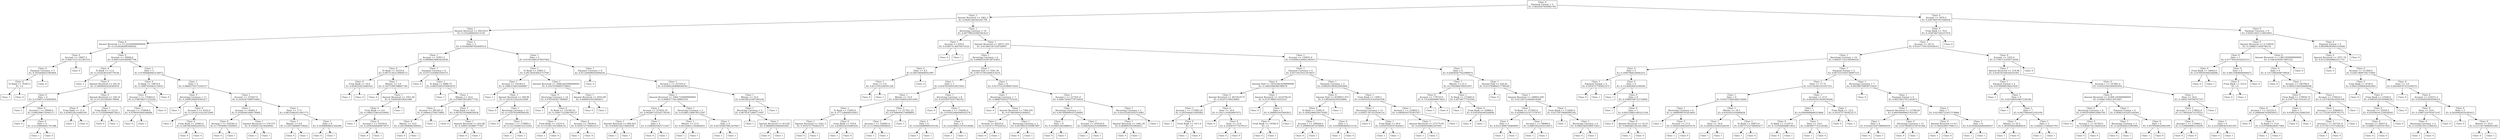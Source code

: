 digraph DecisionTree {
	rankdir=TD;
	node [shape=box];
	2486933058224 [label="Class: 0
Payment Format = 3
IG: 0.4629507954985749"];
	2485536004304 [label="Class: 1
Amount Received <= 2862.2
IG: 0.04261266343261794"];
	2486933058224 -> 2485536004304;
	2485536008864 [label="Class: 1
Amount Received <= 394.9225
IG: 0.1552484056513136"];
	2485536004304 -> 2485536008864;
	2485536007232 [label="Class: 0
Amount Received <= 57.222500000000004
IG: 0.15536282891646502"];
	2485536008864 -> 2485536007232;
	2485536001040 [label="Class: 0
Account <= 19607.5
IG: 0.06473121351281555"];
	2485536007232 -> 2485536001040;
	2485536004256 [label="Class: 0
Payment Currency = 3
IG: 0.2935644431995964"];
	2485536001040 -> 2485536004256;
	2486635901712 [label="Class: 0
To Bank <= 76383.5
IG: 1.0"];
	2485536004256 -> 2486635901712;
	2485536012224 [label="Class: 1
"];
	2486635901712 -> 2485536012224;
	2485535999504 [label="Class: 0
"];
	2486635901712 -> 2485535999504;
	2485480779024 [label="Class: 0
"];
	2485536004256 -> 2485480779024;
	2485536012128 [label="Class: 0
"];
	2485536001040 -> 2485536012128;
	2485536005072 [label="Class: 0
Account <= 39446.0
IG: 0.06912201000987794"];
	2485536007232 -> 2485536005072;
	2485536010784 [label="Class: 0
To Bank <= 11.0
IG: 0.14356381030770538"];
	2485536005072 -> 2485536010784;
	2485525938768 [label="Class: 1
"];
	2485536010784 -> 2485525938768;
	2485525944048 [label="Class: 0
Amount Received <= 291.91
IG: 0.10690042226583918"];
	2485536010784 -> 2485525944048;
	2485536002000 [label="Class: 0
Date = 0
IG: 0.1104071518093856"];
	2485525944048 -> 2485536002000;
	2485536007904 [label="Class: 1
"];
	2485536002000 -> 2485536007904;
	2485536007616 [label="Class: 0
Account.1 <= 39009.0
IG: 0.0662996735043117"];
	2485536002000 -> 2485536007616;
	2485536008768 [label="Class: 0
"];
	2485536007616 -> 2485536008768;
	2485536002768 [label="Class: 0
Date = 4
IG: 0.21229006661701388"];
	2485536007616 -> 2485536002768;
	2485536000464 [label="Class: 1
"];
	2485536002768 -> 2485536000464;
	2485536009680 [label="Class: 0
"];
	2485536002768 -> 2485536009680;
	2485536004544 [label="Class: 0
Amount Received <= 330.14
IG: 0.31132339290178046"];
	2485525944048 -> 2485536004544;
	2485536005456 [label="Class: 0
From Bank <= 11.0
IG: 0.6500224216483541"];
	2485536004544 -> 2485536005456;
	2485535999168 [label="Class: 1
"];
	2485536005456 -> 2485535999168;
	2485536002480 [label="Class: 0
"];
	2485536005456 -> 2485536002480;
	2485536007136 [label="Class: 1
From Bank <= 513.0
IG: 0.7219280948873623"];
	2485536004544 -> 2485536007136;
	2485536008816 [label="Class: 0
"];
	2485536007136 -> 2485536008816;
	2485536008912 [label="Class: 1
"];
	2485536007136 -> 2485536008912;
	2485536003632 [label="Class: 1
Date = 3
IG: 0.07494868463136972"];
	2485536005072 -> 2485536003632;
	2485536005120 [label="Class: 0
To Bank <= 19874.0
IG: 0.19087450462110933"];
	2485536003632 -> 2485536005120;
	2485536010736 [label="Class: 0
Account.1 <= 176463.0
IG: 0.3788788371352292"];
	2485536005120 -> 2485536010736;
	2485536003824 [label="Class: 1
Account <= 118904.0
IG: 0.9709505944546686"];
	2485536010736 -> 2485536003824;
	2485524207344 [label="Class: 0
"];
	2485536003824 -> 2485524207344;
	2485524204896 [label="Class: 1
"];
	2485536003824 -> 2485524204896;
	2485524207824 [label="Class: 0
"];
	2485536010736 -> 2485524207824;
	2485536013904 [label="Class: 0
"];
	2485536005120 -> 2485536013904;
	2485536004640 [label="Class: 1
Date = 5
IG: 0.08662750175242517"];
	2485536003632 -> 2485536004640;
	2485524212960 [label="Class: 0
Receiving Currency = 11
IG: 0.18905266854301617"];
	2485536004640 -> 2485524212960;
	2485524204080 [label="Class: 1
"];
	2485524212960 -> 2485524204080;
	2485524210992 [label="Class: 0
Account.1 <= 9332.0
IG: 0.12414133222412949"];
	2485524212960 -> 2485524210992;
	2485524208352 [label="Class: 1
"];
	2485524210992 -> 2485524208352;
	2485524206624 [label="Class: 0
From Bank <= 29383.0
IG: 0.10019630042205552"];
	2485524210992 -> 2485524206624;
	2485524201584 [label="Class: 0
"];
	2485524206624 -> 2485524201584;
	2485524209264 [label="Class: 0
"];
	2485524206624 -> 2485524209264;
	2485524215504 [label="Class: 1
Account <= 153437.0
IG: 0.1034547596975064"];
	2485536004640 -> 2485524215504;
	2485524209408 [label="Class: 1
Account <= 65601.5
IG: 0.10382661408178484"];
	2485524215504 -> 2485524209408;
	2485524214160 [label="Class: 0
Account.1 <= 192581.0
IG: 0.7793498372920851"];
	2485524209408 -> 2485524214160;
	2485524214832 [label="Class: 0
"];
	2485524214160 -> 2485524214832;
	2485524203792 [label="Class: 1
"];
	2485524214160 -> 2485524203792;
	2485524207248 [label="Class: 1
Amount Received <= 276.575
IG: 0.19269110218428942"];
	2485524209408 -> 2485524207248;
	2485536000272 [label="Class: 1
"];
	2485524207248 -> 2485536000272;
	2485536013328 [label="Class: 1
"];
	2485524207248 -> 2485536013328;
	2485524208304 [label="Class: 1
Hour <= 17.0
IG: 0.08333462912497175"];
	2485524215504 -> 2485524208304;
	2485524208592 [label="Class: 1
Minute <= 0.0
IG: 0.1207548980710626"];
	2485524208304 -> 2485524208592;
	2485524213392 [label="Class: 0
"];
	2485524208592 -> 2485524213392;
	2485524211280 [label="Class: 1
"];
	2485524208592 -> 2485524211280;
	2485524202256 [label="Class: 1
Date = 8
IG: 0.31668908831502096"];
	2485524208304 -> 2485524202256;
	2485524215456 [label="Class: 0
"];
	2485524202256 -> 2485524215456;
	2485524212672 [label="Class: 1
"];
	2485524202256 -> 2485524212672;
	2485536013616 [label="Class: 1
Date = 5
IG: 0.016492087620449514"];
	2485536008864 -> 2485536013616;
	2485524209888 [label="Class: 1
Account <= 52951.5
IG: 0.08006634863616036"];
	2485536013616 -> 2485524209888;
	2485524214736 [label="Class: 0
To Bank <= 16224.0
IG: 0.08751342129069573"];
	2485524209888 -> 2485524214736;
	2485524207440 [label="Class: 0
From Bank <= 10.0
IG: 0.6500224216483541"];
	2485524214736 -> 2485524207440;
	2485524214256 [label="Class: 1
"];
	2485524207440 -> 2485524214256;
	2485524207680 [label="Class: 0
"];
	2485524207440 -> 2485524207680;
	2485524208112 [label="Class: 1
Minute <= 5.0
IG: 0.16371990788847746"];
	2485524214736 -> 2485524208112;
	2485524205424 [label="Class: 0
"];
	2485524208112 -> 2485524205424;
	2485524214976 [label="Class: 1
Amount Received <= 1951.69
IG: 0.1920058354921066"];
	2485524208112 -> 2485524214976;
	2485524212240 [label="Class: 0
From Bank <= 4.0
IG: 0.10803154614559995"];
	2485524214976 -> 2485524212240;
	2485524208016 [label="Class: 1
"];
	2485524212240 -> 2485524208016;
	2485524206528 [label="Class: 0
Account.1 <= 93318.0
IG: 0.22943684069673975"];
	2485524212240 -> 2485524206528;
	2485524209312 [label="Class: 0
"];
	2485524206528 -> 2485524209312;
	2485524214352 [label="Class: 1
"];
	2485524206528 -> 2485524214352;
	2485524217088 [label="Class: 1
"];
	2485524214976 -> 2485524217088;
	2485524210704 [label="Class: 1
Payment Currency = 6
IG: 0.07572204801050375"];
	2485524209888 -> 2485524210704;
	2485524207392 [label="Class: 0
"];
	2485524210704 -> 2485524207392;
	2485524217760 [label="Class: 1
To Bank <= 8080.75
IG: 0.08555001070903478"];
	2485524210704 -> 2485524217760;
	2485524211616 [label="Class: 1
"];
	2485524217760 -> 2485524211616;
	2485524210464 [label="Class: 1
Minute <= 24.0
IG: 0.07006780184577743"];
	2485524217760 -> 2485524210464;
	2485524216320 [label="Class: 1
Account <= 281581.0
IG: 0.2488423794274881"];
	2485524210464 -> 2485524216320;
	2485524206816 [label="Class: 0
Minute <= 10.0
IG: 0.2812908992306925"];
	2485524216320 -> 2485524206816;
	2485524207968 [label="Class: 0
"];
	2485524206816 -> 2485524207968;
	2485524217232 [label="Class: 1
"];
	2485524206816 -> 2485524217232;
	2485524214448 [label="Class: 1
"];
	2485524216320 -> 2485524214448;
	2485524213968 [label="Class: 1
From Bank <= 16.0
IG: 0.08782105948656438"];
	2485524210464 -> 2485524213968;
	2485524214592 [label="Class: 0
"];
	2485524213968 -> 2485524214592;
	2485524216992 [label="Class: 1
Amount Received <= 452.08
IG: 0.10091145986777567"];
	2485524213968 -> 2485524216992;
	2485524209984 [label="Class: 0
"];
	2485524216992 -> 2485524209984;
	2485524205520 [label="Class: 1
"];
	2485524216992 -> 2485524205520;
	2485524211424 [label="Class: 1
Date = 3
IG: 0.013619481979037062"];
	2485536013616 -> 2485524211424;
	2485524216080 [label="Class: 1
To Bank <= 22801.5
IG: 0.09130503043715799"];
	2485524211424 -> 2485524216080;
	2485524206336 [label="Class: 1
Account <= 143363.5
IG: 0.10803154614560007"];
	2485524216080 -> 2485524206336;
	2485524214208 [label="Class: 1
"];
	2485524206336 -> 2485524214208;
	2485524205472 [label="Class: 1
Amount Received <= 569.96
IG: 0.12414133222412949"];
	2485524206336 -> 2485524205472;
	2485524204992 [label="Class: 0
"];
	2485524205472 -> 2485524204992;
	2485524204464 [label="Class: 1
Receiving Currency = 12
IG: 0.1524781698580544"];
	2485524205472 -> 2485524204464;
	2485524216944 [label="Class: 0
"];
	2485524204464 -> 2485524216944;
	2485524213536 [label="Class: 1
Account.1 <= 174983.5
IG: 0.12115608152133561"];
	2485524204464 -> 2485524213536;
	2485524203840 [label="Class: 1
"];
	2485524213536 -> 2485524203840;
	2485524206192 [label="Class: 1
"];
	2485524213536 -> 2485524206192;
	2485524202688 [label="Class: 1
Amount Received <= 2006.6625000000001
IG: 0.10370169605734825"];
	2485524216080 -> 2485524202688;
	2485524209456 [label="Class: 0
Receiving Currency = 14
IG: 0.0701045817449687"];
	2485524202688 -> 2485524209456;
	2485524207584 [label="Class: 1
"];
	2485524209456 -> 2485524207584;
	2485524217328 [label="Class: 0
To Bank <= 116764.25
IG: 0.10947722288769157"];
	2485524209456 -> 2485524217328;
	2485524210848 [label="Class: 1
From Bank <= 15231.0
IG: 0.13118511915064135"];
	2485524217328 -> 2485524210848;
	2485524211664 [label="Class: 1
"];
	2485524210848 -> 2485524211664;
	2485524216416 [label="Class: 0
"];
	2485524210848 -> 2485524216416;
	2485524208880 [label="Class: 0
Account <= 70639.0
IG: 0.5916727785823275"];
	2485524217328 -> 2485524208880;
	2485524205280 [label="Class: 1
"];
	2485524208880 -> 2485524205280;
	2485524217616 [label="Class: 0
"];
	2485524208880 -> 2485524217616;
	2485524208736 [label="Class: 1
Amount Received <= 2032.98
IG: 0.4689955935892812"];
	2485524202688 -> 2485524208736;
	2485524204512 [label="Class: 0
"];
	2485524208736 -> 2485524204512;
	2485524211376 [label="Class: 1
"];
	2485524208736 -> 2485524211376;
	2485524207104 [label="Class: 1
Payment Currency = 8
IG: 0.011260496924494434"];
	2485524211424 -> 2485524207104;
	2485524210800 [label="Class: 0
"];
	2485524207104 -> 2485524210800;
	2485524217664 [label="Class: 1
Account.1 <= 227255.0
IG: 0.010092269688540545"];
	2485524207104 -> 2485524217664;
	2485524207488 [label="Class: 1
Amount Received <= 1064.7250000000001
IG: 0.009057734138902318"];
	2485524217664 -> 2485524207488;
	2485524208208 [label="Class: 1
Account <= 231835.25
IG: 0.042887332545730183"];
	2485524207488 -> 2485524208208;
	2485524210752 [label="Class: 1
Amount Received <= 882.625
IG: 0.05492182274802038"];
	2485524208208 -> 2485524210752;
	2485524213344 [label="Class: 1
"];
	2485524210752 -> 2485524213344;
	2485524207008 [label="Class: 1
"];
	2485524210752 -> 2485524207008;
	2485524216800 [label="Class: 1
Date = 4
IG: 0.15085625925711657"];
	2485524208208 -> 2485524216800;
	2485524207776 [label="Class: 0
"];
	2485524216800 -> 2485524207776;
	2485524213008 [label="Class: 1
"];
	2485524216800 -> 2485524213008;
	2485524210368 [label="Class: 1
Receiving Currency = 3
IG: 0.014861148878512587"];
	2485524207488 -> 2485524210368;
	2485524205568 [label="Class: 1
Minute <= 27.0
IG: 0.041244611105064055"];
	2485524210368 -> 2485524205568;
	2485524211808 [label="Class: 1
"];
	2485524205568 -> 2485524211808;
	2485524215888 [label="Class: 1
"];
	2485524205568 -> 2485524215888;
	2485524209360 [label="Class: 1
Date = 4
IG: 0.027034479812479417"];
	2485524210368 -> 2485524209360;
	2485524212576 [label="Class: 1
"];
	2485524209360 -> 2485524212576;
	2485524215744 [label="Class: 1
"];
	2485524209360 -> 2485524215744;
	2485524214784 [label="Class: 1
Minute <= 33.0
IG: 0.04108251087285236"];
	2485524217664 -> 2485524214784;
	2485524204944 [label="Class: 1
Receiving Currency = 3
IG: 0.06791472460771097"];
	2485524214784 -> 2485524204944;
	2485524215936 [label="Class: 1
"];
	2485524204944 -> 2485524215936;
	2485524210176 [label="Class: 1
Amount Received <= 413.82
IG: 0.06864925966493385"];
	2485524204944 -> 2485524210176;
	2485524216176 [label="Class: 0
"];
	2485524210176 -> 2485524216176;
	2485524202448 [label="Class: 1
"];
	2485524210176 -> 2485524202448;
	2485524201536 [label="Class: 1
"];
	2485524214784 -> 2485524201536;
	2485536000416 [label="Class: 1
Receiving Currency = 14
IG: 0.007788325845581423"];
	2485536004304 -> 2485536000416;
	2485524206912 [label="Class: 1
Account <= 659.0
IG: 0.034073136076475524"];
	2485536000416 -> 2485524206912;
	2485524201968 [label="Class: 0
"];
	2485524206912 -> 2485524201968;
	2485524215168 [label="Class: 1
"];
	2485524206912 -> 2485524215168;
	2485524207632 [label="Class: 1
Amount Received <= 26511.555
IG: 0.013961547329728097"];
	2485536000416 -> 2485524207632;
	2485524217568 [label="Class: 1
Receiving Currency = 4
IG: 0.006853538728723851"];
	2485524207632 -> 2485524217568;
	2485524215696 [label="Class: 0
Hour <= 8.5
IG: 0.5487949406953987"];
	2485524217568 -> 2485524215696;
	2485524213776 [label="Class: 1
Hour <= 2.0
IG: 0.8112781244591328"];
	2485524215696 -> 2485524213776;
	2485524208976 [label="Class: 0
"];
	2485524213776 -> 2485524208976;
	2485524215216 [label="Class: 1
"];
	2485524213776 -> 2485524215216;
	2485524211328 [label="Class: 0
"];
	2485524215696 -> 2485524211328;
	2485524211040 [label="Class: 1
Amount Paid <= 5041.34
IG: 0.007373955606319316"];
	2485524217568 -> 2485524211040;
	2485524206768 [label="Class: 1
Date = 3
IG: 0.016783349310615925"];
	2485524211040 -> 2485524206768;
	2485524203360 [label="Class: 1
Minute <= 15.0
IG: 0.06135089323011045"];
	2485524206768 -> 2485524203360;
	2485524217520 [label="Class: 1
To Bank <= 15695.0
IG: 0.3771240690105857"];
	2485524203360 -> 2485524217520;
	2485524208400 [label="Class: 1
Amount Received <= 3161.3
IG: 0.5916727785823275"];
	2485524217520 -> 2485524208400;
	2485520957344 [label="Class: 0
"];
	2485524208400 -> 2485520957344;
	2485520954032 [label="Class: 1
"];
	2485524208400 -> 2485520954032;
	2485524211952 [label="Class: 0
From Bank <= 210.0
IG: 0.6500224216483541"];
	2485524217520 -> 2485524211952;
	2485524210656 [label="Class: 1
"];
	2485524211952 -> 2485524210656;
	2485524214928 [label="Class: 0
"];
	2485524211952 -> 2485524214928;
	2485524206960 [label="Class: 1
Account.1 <= 217421.25
IG: 0.07686904176688891"];
	2485524203360 -> 2485524206960;
	2485524212144 [label="Class: 1
Account.1 <= 142681.0
IG: 0.1113964330044035"];
	2485524206960 -> 2485524212144;
	2485524213920 [label="Class: 1
"];
	2485524212144 -> 2485524213920;
	2485524211712 [label="Class: 1
"];
	2485524212144 -> 2485524211712;
	2485524205088 [label="Class: 1
"];
	2485524206960 -> 2485524205088;
	2485524209792 [label="Class: 1
Receiving Currency = 8
IG: 0.01635979347760702"];
	2485524206768 -> 2485524209792;
	2485524207872 [label="Class: 0
"];
	2485524209792 -> 2485524207872;
	2485524204608 [label="Class: 1
Account.1 <= 154492.0
IG: 0.010432866949565578"];
	2485524209792 -> 2485524204608;
	2485524202736 [label="Class: 1
Date = 6
IG: 0.01634889809335144"];
	2485524204608 -> 2485524202736;
	2485524212336 [label="Class: 1
"];
	2485524202736 -> 2485524212336;
	2485524202064 [label="Class: 1
"];
	2485524202736 -> 2485524202064;
	2485524213728 [label="Class: 1
Date = 4
IG: 0.021898315070314006"];
	2485524204608 -> 2485524213728;
	2485524213632 [label="Class: 1
"];
	2485524213728 -> 2485524213632;
	2485524205904 [label="Class: 1
"];
	2485524213728 -> 2485524205904;
	2485524214112 [label="Class: 1
Date = 0
IG: 0.013751255084075459"];
	2485524211040 -> 2485524214112;
	2485524203744 [label="Class: 1
Receiving Currency = 7
IG: 0.06807458357703144"];
	2485524214112 -> 2485524203744;
	2486938092688 [label="Class: 0
"];
	2485524203744 -> 2486938092688;
	2486938094416 [label="Class: 1
Amount Received <= 7360.505
IG: 0.07380566933564925"];
	2485524203744 -> 2486938094416;
	2486938103488 [label="Class: 1
Account <= 40235.0
IG: 0.5167471797624552"];
	2486938094416 -> 2486938103488;
	2486938104352 [label="Class: 0
"];
	2486938103488 -> 2486938104352;
	2486938101520 [label="Class: 1
"];
	2486938103488 -> 2486938101520;
	2486938100560 [label="Class: 1
Receiving Currency = 1
IG: 0.06768331592987897"];
	2486938094416 -> 2486938100560;
	2486938105456 [label="Class: 0
"];
	2486938100560 -> 2486938105456;
	2486938091584 [label="Class: 1
"];
	2486938100560 -> 2486938091584;
	2486938105936 [label="Class: 1
Account.1 <= 217431.0
IG: 0.008170565779710454"];
	2485524214112 -> 2486938105936;
	2486938096192 [label="Class: 1
Receiving Currency = 1
IG: 0.007404909101528995"];
	2486938105936 -> 2486938096192;
	2486938101136 [label="Class: 1
Date = 9
IG: 0.3539651081888912"];
	2486938096192 -> 2486938101136;
	2486938102144 [label="Class: 0
"];
	2486938101136 -> 2486938102144;
	2486938105600 [label="Class: 1
"];
	2486938101136 -> 2486938105600;
	2486938104304 [label="Class: 1
Account <= 203216.0
IG: 0.006292652142969091"];
	2486938096192 -> 2486938104304;
	2486938101952 [label="Class: 1
"];
	2486938104304 -> 2486938101952;
	2486938105120 [label="Class: 1
"];
	2486938104304 -> 2486938105120;
	2486938098496 [label="Class: 1
Receiving Currency = 1
IG: 0.014332443205513083"];
	2486938105936 -> 2486938098496;
	2486938102480 [label="Class: 1
Amount Received <= 5461.26
IG: 0.4689955935892812"];
	2486938098496 -> 2486938102480;
	2486938106176 [label="Class: 0
"];
	2486938102480 -> 2486938106176;
	2486938101472 [label="Class: 1
"];
	2486938102480 -> 2486938101472;
	2486938099600 [label="Class: 1
"];
	2486938098496 -> 2486938099600;
	2485524214304 [label="Class: 1
Account <= 126931.0
IG: 0.039963230441282915"];
	2485524207632 -> 2485524214304;
	2486938092352 [label="Class: 1
Payment Currency = 0
IG: 0.05719219515476637"];
	2485524214304 -> 2486938092352;
	2486938101664 [label="Class: 0
Amount Paid <= 1816108.0299999998
IG: 0.14841896386788478"];
	2486938092352 -> 2486938101664;
	2486938099936 [label="Class: 0
Amount Received <= 46726.0175
IG: 0.352473789334961"];
	2486938101664 -> 2486938099936;
	2486938103920 [label="Class: 1
Account.1 <= 175983.25
IG: 0.2935644431995964"];
	2486938099936 -> 2486938103920;
	2486938104448 [label="Class: 1
"];
	2486938103920 -> 2486938104448;
	2486938104784 [label="Class: 0
From Bank <= 1411.0
IG: 1.0"];
	2486938103920 -> 2486938104784;
	2486938103392 [label="Class: 1
"];
	2486938104784 -> 2486938103392;
	2486938105072 [label="Class: 0
"];
	2486938104784 -> 2486938105072;
	2486938103584 [label="Class: 0
Hour <= 10.0
IG: 0.15611193058097972"];
	2486938099936 -> 2486938103584;
	2486938104160 [label="Class: 0
"];
	2486938103584 -> 2486938104160;
	2486938105792 [label="Class: 0
Hour <= 13.0
IG: 0.2183875773279127"];
	2486938103584 -> 2486938105792;
	2486938101280 [label="Class: 0
"];
	2486938105792 -> 2486938101280;
	2486938096768 [label="Class: 0
"];
	2486938105792 -> 2486938096768;
	2486938102960 [label="Class: 1
Amount Received <= 2214704.42
IG: 0.25767880510333147"];
	2486938101664 -> 2486938102960;
	2486938104400 [label="Class: 0
"];
	2486938102960 -> 2486938104400;
	2486938105984 [label="Class: 1
Date = 3
IG: 0.2689955935892812"];
	2486938102960 -> 2486938105984;
	2486938107136 [label="Class: 0
From Bank <= 10344.0
IG: 1.0"];
	2486938105984 -> 2486938107136;
	2486938104736 [label="Class: 0
"];
	2486938107136 -> 2486938104736;
	2486938093264 [label="Class: 1
"];
	2486938107136 -> 2486938093264;
	2486938106512 [label="Class: 1
"];
	2486938105984 -> 2486938106512;
	2486938092832 [label="Class: 1
Payment Currency = 3
IG: 0.046591585822083004"];
	2486938092352 -> 2486938092832;
	2486938107664 [label="Class: 0
Amount Paid <= 8100051.075
IG: 0.33824492595034894"];
	2486938092832 -> 2486938107664;
	2486938096480 [label="Class: 0
To Bank <= 12945.0
IG: 0.18562968359574383"];
	2486938107664 -> 2486938096480;
	2486938105888 [label="Class: 1
Account.1 <= 248504.0
IG: 0.2998963911678909"];
	2486938096480 -> 2486938105888;
	2486938104544 [label="Class: 0
"];
	2486938105888 -> 2486938104544;
	2486938106128 [label="Class: 1
"];
	2486938105888 -> 2486938106128;
	2486938103152 [label="Class: 0
Date = 2
IG: 0.4394969869215134"];
	2486938096480 -> 2486938103152;
	2486938107520 [label="Class: 1
"];
	2486938103152 -> 2486938107520;
	2486938106608 [label="Class: 0
"];
	2486938103152 -> 2486938106608;
	2486938107376 [label="Class: 1
"];
	2486938107664 -> 2486938107376;
	2486938102768 [label="Class: 1
From Bank <= 1399.5
IG: 0.030161931424565358"];
	2486938092832 -> 2486938102768;
	2486938103536 [label="Class: 1
Receiving Currency = 13
IG: 0.058217813255934114"];
	2486938102768 -> 2486938103536;
	2486938104928 [label="Class: 0
"];
	2486938103536 -> 2486938104928;
	2486938107568 [label="Class: 1
From Bank <= 20.0
IG: 0.05297650337420423"];
	2486938103536 -> 2486938107568;
	2486938106800 [label="Class: 1
"];
	2486938107568 -> 2486938106800;
	2486938104208 [label="Class: 1
"];
	2486938107568 -> 2486938104208;
	2486938106704 [label="Class: 1
Account.1 <= 218855.5
IG: 0.04090593703937817"];
	2486938102768 -> 2486938106704;
	2486938098688 [label="Class: 1
Amount Received <= 275775.83
IG: 0.035469550862397003"];
	2486938106704 -> 2486938098688;
	2486938105168 [label="Class: 1
"];
	2486938098688 -> 2486938105168;
	2486938107088 [label="Class: 1
"];
	2486938098688 -> 2486938107088;
	2486938105312 [label="Class: 1
"];
	2486938106704 -> 2486938105312;
	2486938102576 [label="Class: 1
Date = 0
IG: 0.028395877622989674"];
	2485524214304 -> 2486938102576;
	2486632939776 [label="Class: 1
Minute <= 21.5
IG: 0.27042866709555957"];
	2486938102576 -> 2486632939776;
	2486632940064 [label="Class: 0
Account <= 178733.0
IG: 0.7219280948873623"];
	2486632939776 -> 2486632940064;
	2486632940112 [label="Class: 1
"];
	2486632940064 -> 2486632940112;
	2486632940832 [label="Class: 0
"];
	2486632940064 -> 2486632940832;
	2486632939632 [label="Class: 1
To Bank <= 115642.0
IG: 0.40746777143542"];
	2486632939776 -> 2486632939632;
	2486632940688 [label="Class: 1
"];
	2486632939632 -> 2486632940688;
	2486632940304 [label="Class: 0
From Bank <= 20486.0
IG: 0.9182958340544896"];
	2486632939632 -> 2486632940304;
	2486632939872 [label="Class: 0
"];
	2486632940304 -> 2486632939872;
	2486632941504 [label="Class: 1
"];
	2486632940304 -> 2486632941504;
	2486632940736 [label="Class: 1
Amount Paid <= 434.02
IG: 0.013740806217799328"];
	2486938102576 -> 2486632940736;
	2486632940784 [label="Class: 0
"];
	2486632940736 -> 2486632940784;
	2486632940592 [label="Class: 1
Amount Received <= 248852.845
IG: 0.011207519444014546"];
	2486632940736 -> 2486632940592;
	2486632942272 [label="Class: 1
To Bank <= 137493.0
IG: 0.020683221977378707"];
	2486632940592 -> 2486632942272;
	2486632940928 [label="Class: 1
Date = 3
IG: 0.05213698729469993"];
	2486632942272 -> 2486632940928;
	2486632940208 [label="Class: 1
"];
	2486632940928 -> 2486632940208;
	2486632941360 [label="Class: 1
"];
	2486632940928 -> 2486632941360;
	2486632942608 [label="Class: 1
Account.1 <= 98908.0
IG: 0.08833922416319473"];
	2486632942272 -> 2486632942608;
	2486632941312 [label="Class: 1
"];
	2486632942608 -> 2486632941312;
	2486632943136 [label="Class: 1
"];
	2486632942608 -> 2486632943136;
	2486632941888 [label="Class: 1
From Bank <= 112685.0
IG: 0.03739759066995392"];
	2486632940592 -> 2486632941888;
	2486632942416 [label="Class: 1
"];
	2486632941888 -> 2486632942416;
	2486632940880 [label="Class: 1
Receiving Currency = 6
IG: 0.09823465589471853"];
	2486632941888 -> 2486632940880;
	2486632942800 [label="Class: 0
"];
	2486632940880 -> 2486632942800;
	2486632940496 [label="Class: 1
"];
	2486632940880 -> 2486632940496;
	2485536012416 [label="Class: 0
Account <= 5876.5
IG: 0.22879497915568436"];
	2486933058224 -> 2485536012416;
	2486632942464 [label="Class: 0
From Bank <= 70.0
IG: 0.14587467545237476"];
	2485536012416 -> 2486632942464;
	2486632943376 [label="Class: 1
Account <= 247.0
IG: 0.010177391325938312"];
	2486632942464 -> 2486632943376;
	2486632941120 [label="Class: 1
Receiving Currency = 10
IG: 0.006217142140299559"];
	2486632943376 -> 2486632941120;
	2486632943184 [label="Class: 0
Date = 5
IG: 0.10947864536042251"];
	2486632941120 -> 2486632943184;
	2486632943232 [label="Class: 1
Payment Format = 4
IG: 0.5916727785823275"];
	2486632943184 -> 2486632943232;
	2486632939824 [label="Class: 0
"];
	2486632943232 -> 2486632939824;
	2486632941408 [label="Class: 1
"];
	2486632943232 -> 2486632941408;
	2486632941168 [label="Class: 0
Date = 6
IG: 0.13146028453189385"];
	2486632943184 -> 2486632941168;
	2486632943568 [label="Class: 1
"];
	2486632941168 -> 2486632943568;
	2486632943088 [label="Class: 0
Date = 8
IG: 0.10900784723716894"];
	2486632941168 -> 2486632943088;
	2486632944240 [label="Class: 1
"];
	2486632943088 -> 2486632944240;
	2486632944288 [label="Class: 0
Date = 1
IG: 0.062338851485221336"];
	2486632943088 -> 2486632944288;
	2486632944720 [label="Class: 0
"];
	2486632944288 -> 2486632944720;
	2486632942896 [label="Class: 0
Amount Received <= 14.53
IG: 0.06644812053413462"];
	2486632944288 -> 2486632942896;
	2486632941744 [label="Class: 1
"];
	2486632942896 -> 2486632941744;
	2486632944384 [label="Class: 0
"];
	2486632942896 -> 2486632944384;
	2486632941072 [label="Class: 1
Payment Format = 2
IG: 0.0072557020736897515"];
	2486632941120 -> 2486632941072;
	2486632943856 [label="Class: 1
Hour <= 17.75
IG: 0.01192401351037331"];
	2486632941072 -> 2486632943856;
	2486632945632 [label="Class: 1
Date = 0
IG: 0.016775681066118264"];
	2486632943856 -> 2486632945632;
	2486632942944 [label="Class: 1
Receiving Currency = 6
IG: 0.14886990701819403"];
	2486632945632 -> 2486632942944;
	2486632942128 [label="Class: 1
"];
	2486632942944 -> 2486632942128;
	2486632941552 [label="Class: 0
Account <= 27.0
IG: 0.16041636652019176"];
	2486632942944 -> 2486632941552;
	2486632944000 [label="Class: 1
"];
	2486632941552 -> 2486632944000;
	2486632945296 [label="Class: 0
"];
	2486632941552 -> 2486632945296;
	2486632941456 [label="Class: 1
Minute <= 39.5
IG: 0.0162933250480658"];
	2486632945632 -> 2486632941456;
	2486632944432 [label="Class: 1
Hour <= 14.0
IG: 0.02692555063328239"];
	2486632941456 -> 2486632944432;
	2486632946592 [label="Class: 1
"];
	2486632944432 -> 2486632946592;
	2486632942656 [label="Class: 1
"];
	2486632944432 -> 2486632942656;
	2486632941600 [label="Class: 1
To Bank <= 20872.0
IG: 0.06737232748902477"];
	2486632941456 -> 2486632941600;
	2486632942032 [label="Class: 1
"];
	2486632941600 -> 2486632942032;
	2486632944816 [label="Class: 0
"];
	2486632941600 -> 2486632944816;
	2486632944192 [label="Class: 1
Account <= 27.0
IG: 0.042493913828530294"];
	2486632943856 -> 2486632944192;
	2486632942560 [label="Class: 1
Date = 1
IG: 0.03844688484323866"];
	2486632944192 -> 2486632942560;
	2486632945824 [label="Class: 0
To Bank <= 11107.0
IG: 0.7219280948873623"];
	2486632942560 -> 2486632945824;
	2486632945584 [label="Class: 0
"];
	2486632945824 -> 2486632945584;
	2486632947168 [label="Class: 1
"];
	2486632945824 -> 2486632947168;
	2486632946064 [label="Class: 1
Hour <= 19.0
IG: 0.0450877723120382"];
	2486632942560 -> 2486632946064;
	2486632944624 [label="Class: 1
"];
	2486632946064 -> 2486632944624;
	2486632943472 [label="Class: 0
"];
	2486632946064 -> 2486632943472;
	2486632942848 [label="Class: 1
From Bank <= 12.0
IG: 0.5916727785823275"];
	2486632944192 -> 2486632942848;
	2486632944960 [label="Class: 0
"];
	2486632942848 -> 2486632944960;
	2486632942320 [label="Class: 1
"];
	2486632942848 -> 2486632942320;
	2486632943040 [label="Class: 1
Receiving Currency = 7
IG: 0.005380728838723425"];
	2486632941072 -> 2486632943040;
	2486632943328 [label="Class: 0
"];
	2486632943040 -> 2486632943328;
	2486632947984 [label="Class: 1
Payment Format = 0
IG: 0.00370637911303473"];
	2486632943040 -> 2486632947984;
	2486632948080 [label="Class: 1
Amount Received <= 12748.04
IG: 0.009394999637435397"];
	2486632947984 -> 2486632948080;
	2486632944576 [label="Class: 1
Date = 4
IG: 0.014415547596908329"];
	2486632948080 -> 2486632944576;
	2486632946112 [label="Class: 0
"];
	2486632944576 -> 2486632946112;
	2486632947504 [label="Class: 1
"];
	2486632944576 -> 2486632947504;
	2486632946352 [label="Class: 0
Receiving Currency = 11
IG: 0.037383833134741584"];
	2486632948080 -> 2486632946352;
	2486632947072 [label="Class: 0
"];
	2486632946352 -> 2486632947072;
	2486632942992 [label="Class: 1
"];
	2486632946352 -> 2486632942992;
	2486632944864 [label="Class: 1
Date = 7
IG: 0.021842725437374866"];
	2486632947984 -> 2486632944864;
	2486632943952 [label="Class: 0
Amount Received <= 8.7
IG: 0.1842428917900113"];
	2486632944864 -> 2486632943952;
	2486632947648 [label="Class: 1
"];
	2486632943952 -> 2486632947648;
	2486632948320 [label="Class: 0
"];
	2486632943952 -> 2486632948320;
	2486632948272 [label="Class: 1
Date = 6
IG: 0.015938264682009207"];
	2486632944864 -> 2486632948272;
	2486632940256 [label="Class: 1
"];
	2486632948272 -> 2486632940256;
	2486632948176 [label="Class: 1
"];
	2486632948272 -> 2486632948176;
	2486632940160 [label="Class: 0
Account <= 1425.0
IG: 0.17947131030714036"];
	2486632943376 -> 2486632940160;
	2486632947312 [label="Class: 1
Amount Received <= 274.96
IG: 0.029192168328355583"];
	2486632940160 -> 2486632947312;
	2486632943904 [label="Class: 1
Payment Format = 4
IG: 0.0760098536627829"];
	2486632947312 -> 2486632943904;
	2486632949760 [label="Class: 1
"];
	2486632943904 -> 2486632949760;
	2486632949616 [label="Class: 1
Date = 8
IG: 0.051440554837236196"];
	2486632943904 -> 2486632949616;
	2486632946832 [label="Class: 1
"];
	2486632949616 -> 2486632946832;
	2486632946640 [label="Class: 1
Date = 7
IG: 0.04578044452165109"];
	2486632949616 -> 2486632946640;
	2486632942752 [label="Class: 1
Minute <= 35.5
IG: 0.3059584928680418"];
	2486632946640 -> 2486632942752;
	2486632950528 [label="Class: 1
"];
	2486632942752 -> 2486632950528;
	2486632943808 [label="Class: 0
"];
	2486632942752 -> 2486632943808;
	2486632944480 [label="Class: 1
Date = 3
IG: 0.0644111560025793"];
	2486632946640 -> 2486632944480;
	2486632941024 [label="Class: 1
"];
	2486632944480 -> 2486632941024;
	2486632948992 [label="Class: 1
"];
	2486632944480 -> 2486632948992;
	2486632942512 [label="Class: 0
Account.1 <= 167081.0
IG: 0.03551093589583054"];
	2486632947312 -> 2486632942512;
	2486632949568 [label="Class: 0
Amount Received <= 21400.245000000003
IG: 0.02847358213013007"];
	2486632942512 -> 2486632949568;
	2486632951200 [label="Class: 0
Receiving Currency = 8
IG: 0.09591690952846799"];
	2486632949568 -> 2486632951200;
	2486632945968 [label="Class: 0
"];
	2486632951200 -> 2486632945968;
	2486632950672 [label="Class: 0
Account.1 <= 42783.0
IG: 0.03828754134495238"];
	2486632951200 -> 2486632950672;
	2486632941984 [label="Class: 0
"];
	2486632950672 -> 2486632941984;
	2486632940400 [label="Class: 0
"];
	2486632950672 -> 2486632940400;
	2486632949040 [label="Class: 1
Payment Format = 4
IG: 0.08463103205328304"];
	2486632949568 -> 2486632949040;
	2486632944912 [label="Class: 1
Receiving Currency = 2
IG: 0.5435644431995964"];
	2486632949040 -> 2486632944912;
	2486632949472 [label="Class: 0
"];
	2486632944912 -> 2486632949472;
	2486632951632 [label="Class: 1
"];
	2486632944912 -> 2486632951632;
	2486632945248 [label="Class: 0
Date = 4
IG: 0.0976958032982399"];
	2486632949040 -> 2486632945248;
	2486632948224 [label="Class: 1
"];
	2486632945248 -> 2486632948224;
	2486632951248 [label="Class: 0
"];
	2486632945248 -> 2486632951248;
	2486632947696 [label="Class: 1
Hour <= 16.0
IG: 0.14855769790767337"];
	2486632942512 -> 2486632947696;
	2486632944336 [label="Class: 1
Account.1 <= 179822.0
IG: 0.1780592672519552"];
	2486632947696 -> 2486632944336;
	2486632950480 [label="Class: 0
Account.1 <= 172466.5
IG: 0.3166890883150208"];
	2486632944336 -> 2486632950480;
	2486632952064 [label="Class: 0
"];
	2486632950480 -> 2486632952064;
	2486632948416 [label="Class: 0
"];
	2486632950480 -> 2486632948416;
	2486632949136 [label="Class: 1
Date = 0
IG: 0.23354983631601567"];
	2486632944336 -> 2486632949136;
	2486632951584 [label="Class: 0
"];
	2486632949136 -> 2486632951584;
	2486632952832 [label="Class: 1
"];
	2486632949136 -> 2486632952832;
	2486632948368 [label="Class: 1
"];
	2486632947696 -> 2486632948368;
	2486632948032 [label="Class: 0
"];
	2486632940160 -> 2486632948032;
	2486632941648 [label="Class: 0
"];
	2486632942464 -> 2486632941648;
	2486632940448 [label="Class: 0
Payment Currency = 9
IG: 0.029515651116833963"];
	2485536012416 -> 2486632940448;
	2486632945536 [label="Class: 0
Amount Received <= 0.134018
IG: 0.12888111858746132"];
	2486632940448 -> 2486632945536;
	2486632953360 [label="Class: 0
Date = 1
IG: 0.07778416018225315"];
	2486632945536 -> 2486632953360;
	2486632953552 [label="Class: 0
From Bank <= 54642.0
IG: 0.9709505944546686"];
	2486632953360 -> 2486632953552;
	2486632945104 [label="Class: 0
"];
	2486632953552 -> 2486632945104;
	2486632950960 [label="Class: 1
"];
	2486632953552 -> 2486632950960;
	2486632952352 [label="Class: 0
Date = 8
IG: 0.08116908006400472"];
	2486632953360 -> 2486632952352;
	2486632941936 [label="Class: 0
From Bank <= 225.0
IG: 1.0"];
	2486632952352 -> 2486632941936;
	2486632952880 [label="Class: 0
"];
	2486632941936 -> 2486632952880;
	2486632952448 [label="Class: 1
"];
	2486632941936 -> 2486632952448;
	2486632950144 [label="Class: 0
"];
	2486632952352 -> 2486632950144;
	2486632947744 [label="Class: 0
Amount Received <= 1.8811820000000001
IG: 0.19434392813902102"];
	2486632945536 -> 2486632947744;
	2486632954080 [label="Class: 0
Date = 0
IG: 0.13575883608739636"];
	2486632947744 -> 2486632954080;
	2486632952592 [label="Class: 0
"];
	2486632954080 -> 2486632952592;
	2486632954224 [label="Class: 1
Account <= 100796.0
IG: 0.09923148350848598"];
	2486632954080 -> 2486632954224;
	2486632945056 [label="Class: 0
From Bank <= 178930.75
IG: 0.21877501763141127"];
	2486632954224 -> 2486632945056;
	2486632954944 [label="Class: 0
Account.1 <= 141233.5
IG: 0.26866647658950915"];
	2486632945056 -> 2486632954944;
	2486632945344 [label="Class: 0
"];
	2486632954944 -> 2486632945344;
	2486632954800 [label="Class: 0
To Bank <= 15.0
IG: 0.31976006206417584"];
	2486632954944 -> 2486632954800;
	2486632955520 [label="Class: 1
"];
	2486632954800 -> 2486632955520;
	2486632949712 [label="Class: 0
"];
	2486632954800 -> 2486632949712;
	2486632951344 [label="Class: 1
Date = 3
IG: 0.6500224216483541"];
	2486632945056 -> 2486632951344;
	2486632954368 [label="Class: 0
"];
	2486632951344 -> 2486632954368;
	2486632952160 [label="Class: 1
"];
	2486632951344 -> 2486632952160;
	2486632951152 [label="Class: 1
Account <= 270610.5
IG: 0.13573635616565338"];
	2486632954224 -> 2486632951152;
	2486632950336 [label="Class: 1
Account.1 <= 228440.0
IG: 0.17522874204791372"];
	2486632951152 -> 2486632950336;
	2486632952256 [label="Class: 1
Account.1 <= 167331.0
IG: 0.3178113757536234"];
	2486632950336 -> 2486632952256;
	2486632947888 [label="Class: 1
"];
	2486632952256 -> 2486632947888;
	2486632954560 [label="Class: 0
"];
	2486632952256 -> 2486632954560;
	2486632948512 [label="Class: 1
"];
	2486632950336 -> 2486632948512;
	2486632955328 [label="Class: 1
"];
	2486632951152 -> 2486632955328;
	2486632949808 [label="Class: 0
"];
	2486632947744 -> 2486632949808;
	2486632950192 [label="Class: 0
Payment Format = 0
IG: 0.005996583643120584"];
	2486632940448 -> 2486632950192;
	2486632955376 [label="Class: 0
Amount Received <= 1871.74
IG: 0.011528308062211737"];
	2486632950192 -> 2486632955376;
	2486632951968 [label="Class: 0
"];
	2486632955376 -> 2486632951968;
	2486632955616 [label="Class: 0
Account <= 111400.0
IG: 0.02873899758175469"];
	2486632955376 -> 2486632955616;
	2486632955184 [label="Class: 0
From Bank <= 4726.0
IG: 0.004125080428361863"];
	2486632955616 -> 2486632955184;
	2486632954656 [label="Class: 0
"];
	2486632955184 -> 2486632954656;
	2486632953840 [label="Class: 0
From Bank <= 23540.0
IG: 0.00824558702968229"];
	2486632955184 -> 2486632953840;
	2486632951392 [label="Class: 0
Account <= 52029.5
IG: 0.016590541234938305"];
	2486632953840 -> 2486632951392;
	2486632953264 [label="Class: 0
Account <= 36437.0
IG: 0.0688753291917025"];
	2486632951392 -> 2486632953264;
	2486932455968 [label="Class: 0
"];
	2486632953264 -> 2486932455968;
	2486932456640 [label="Class: 0
"];
	2486632953264 -> 2486932456640;
	2486932455728 [label="Class: 0
"];
	2486632951392 -> 2486932455728;
	2486632954176 [label="Class: 0
"];
	2486632953840 -> 2486632954176;
	2486632952544 [label="Class: 0
Hour <= 5.0
IG: 0.041604707221658155"];
	2486632955616 -> 2486632952544;
	2486932457168 [label="Class: 0
"];
	2486632952544 -> 2486932457168;
	2486932457072 [label="Class: 0
Account <= 210311.5
IG: 0.05569450459506331"];
	2486632952544 -> 2486932457072;
	2486932457600 [label="Class: 0
Hour <= 10.0
IG: 0.10987329785673147"];
	2486932457072 -> 2486932457600;
	2486932456112 [label="Class: 0
Receiving Currency = 3
IG: 0.15254150112500353"];
	2486932457600 -> 2486932456112;
	2486932456880 [label="Class: 1
"];
	2486932456112 -> 2486932456880;
	2486932457120 [label="Class: 0
"];
	2486932456112 -> 2486932457120;
	2486932457264 [label="Class: 0
"];
	2486932457600 -> 2486932457264;
	2486932457456 [label="Class: 0
Date = 3
IG: 0.26500826524381615"];
	2486932457072 -> 2486932457456;
	2486932456304 [label="Class: 0
"];
	2486932457456 -> 2486932456304;
	2486932458224 [label="Class: 0
Minute <= 25.0
IG: 0.21114574906025385"];
	2486932457456 -> 2486932458224;
	2486932456448 [label="Class: 0
"];
	2486932458224 -> 2486932456448;
	2486932457888 [label="Class: 1
"];
	2486932458224 -> 2486932457888;
	2486632951776 [label="Class: 0
"];
	2486632950192 -> 2486632951776;
}
